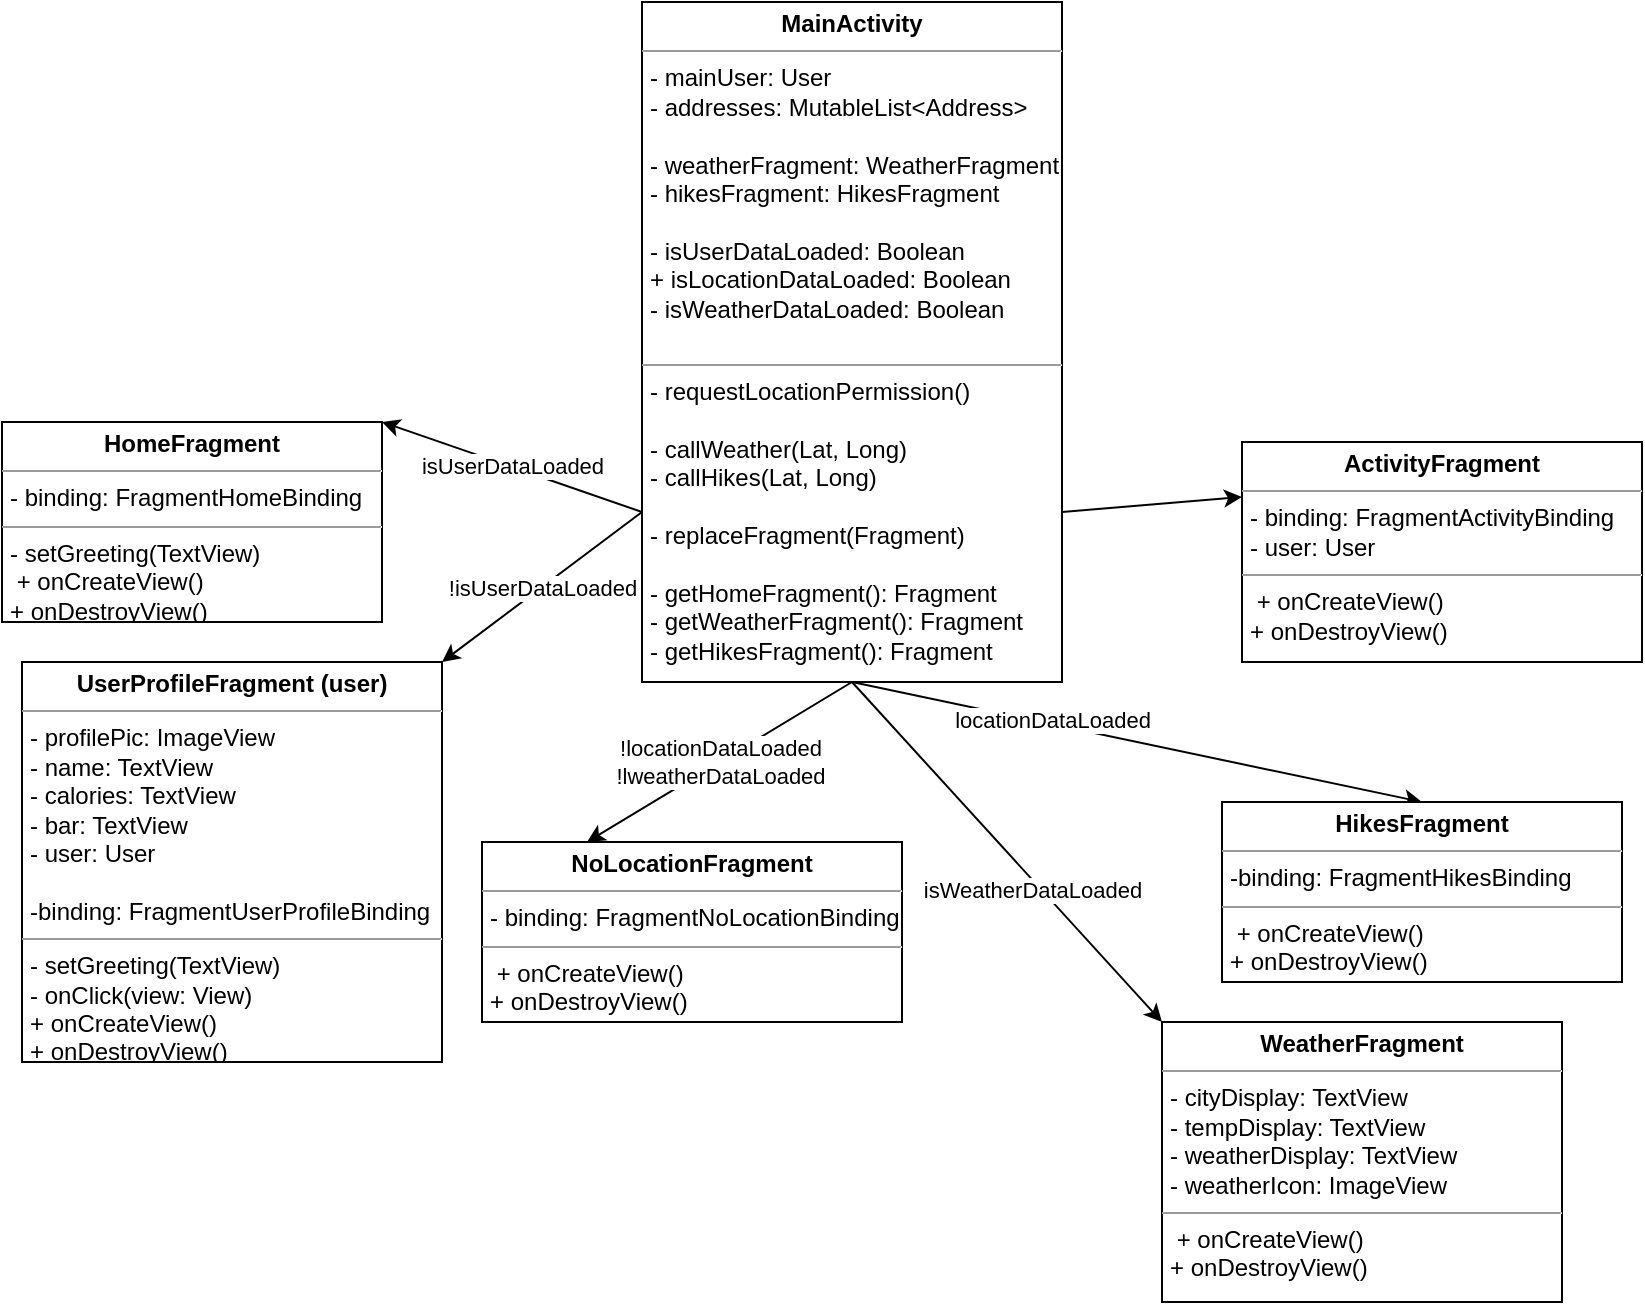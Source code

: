 <mxfile version="20.3.3" type="github">
  <diagram id="ZmJ0f89KbAj8Ep5K7tL8" name="Page-1">
    <mxGraphModel dx="1412" dy="853" grid="1" gridSize="10" guides="1" tooltips="1" connect="1" arrows="1" fold="1" page="1" pageScale="1" pageWidth="850" pageHeight="1100" math="0" shadow="0">
      <root>
        <mxCell id="0" />
        <mxCell id="1" parent="0" />
        <mxCell id="kw2KHlfr3yPHexrfWy-r-6" value="!isUserDataLoaded" style="edgeStyle=none;rounded=0;orthogonalLoop=1;jettySize=auto;html=1;exitX=0;exitY=0.75;exitDx=0;exitDy=0;entryX=1;entryY=0;entryDx=0;entryDy=0;" edge="1" parent="1" source="kw2KHlfr3yPHexrfWy-r-1" target="kw2KHlfr3yPHexrfWy-r-3">
          <mxGeometry relative="1" as="geometry" />
        </mxCell>
        <mxCell id="kw2KHlfr3yPHexrfWy-r-7" value="isUserDataLoaded" style="edgeStyle=none;rounded=0;orthogonalLoop=1;jettySize=auto;html=1;exitX=0;exitY=0.75;exitDx=0;exitDy=0;entryX=1;entryY=0;entryDx=0;entryDy=0;" edge="1" parent="1" source="kw2KHlfr3yPHexrfWy-r-1" target="kw2KHlfr3yPHexrfWy-r-2">
          <mxGeometry relative="1" as="geometry" />
        </mxCell>
        <mxCell id="kw2KHlfr3yPHexrfWy-r-11" value="!locationDataLoaded&lt;br&gt;!lweatherDataLoaded" style="rounded=0;orthogonalLoop=1;jettySize=auto;html=1;exitX=0.5;exitY=1;exitDx=0;exitDy=0;entryX=0.25;entryY=0;entryDx=0;entryDy=0;" edge="1" parent="1" source="kw2KHlfr3yPHexrfWy-r-1" target="kw2KHlfr3yPHexrfWy-r-9">
          <mxGeometry relative="1" as="geometry" />
        </mxCell>
        <mxCell id="kw2KHlfr3yPHexrfWy-r-12" style="edgeStyle=none;rounded=0;orthogonalLoop=1;jettySize=auto;html=1;exitX=0.5;exitY=1;exitDx=0;exitDy=0;entryX=0.5;entryY=0;entryDx=0;entryDy=0;" edge="1" parent="1" source="kw2KHlfr3yPHexrfWy-r-1" target="kw2KHlfr3yPHexrfWy-r-8">
          <mxGeometry relative="1" as="geometry" />
        </mxCell>
        <mxCell id="kw2KHlfr3yPHexrfWy-r-13" value="locationDataLoaded" style="edgeLabel;html=1;align=center;verticalAlign=middle;resizable=0;points=[];" vertex="1" connectable="0" parent="kw2KHlfr3yPHexrfWy-r-12">
          <mxGeometry x="-0.302" y="2" relative="1" as="geometry">
            <mxPoint as="offset" />
          </mxGeometry>
        </mxCell>
        <mxCell id="kw2KHlfr3yPHexrfWy-r-17" style="edgeStyle=none;rounded=0;orthogonalLoop=1;jettySize=auto;html=1;exitX=0.5;exitY=1;exitDx=0;exitDy=0;entryX=0;entryY=0;entryDx=0;entryDy=0;" edge="1" parent="1" source="kw2KHlfr3yPHexrfWy-r-1" target="kw2KHlfr3yPHexrfWy-r-16">
          <mxGeometry relative="1" as="geometry" />
        </mxCell>
        <mxCell id="kw2KHlfr3yPHexrfWy-r-18" value="isWeatherDataLoaded" style="edgeLabel;html=1;align=center;verticalAlign=middle;resizable=0;points=[];" vertex="1" connectable="0" parent="kw2KHlfr3yPHexrfWy-r-17">
          <mxGeometry x="0.189" y="-4" relative="1" as="geometry">
            <mxPoint as="offset" />
          </mxGeometry>
        </mxCell>
        <mxCell id="kw2KHlfr3yPHexrfWy-r-20" style="edgeStyle=none;rounded=0;orthogonalLoop=1;jettySize=auto;html=1;exitX=1;exitY=0.75;exitDx=0;exitDy=0;entryX=0;entryY=0.25;entryDx=0;entryDy=0;" edge="1" parent="1" source="kw2KHlfr3yPHexrfWy-r-1" target="kw2KHlfr3yPHexrfWy-r-19">
          <mxGeometry relative="1" as="geometry" />
        </mxCell>
        <mxCell id="kw2KHlfr3yPHexrfWy-r-1" value="&lt;p style=&quot;margin:0px;margin-top:4px;text-align:center;&quot;&gt;&lt;b&gt;MainActivity&lt;/b&gt;&lt;/p&gt;&lt;hr size=&quot;1&quot;&gt;&lt;p style=&quot;margin:0px;margin-left:4px;&quot;&gt;- mainUser: User&lt;/p&gt;&lt;p style=&quot;margin:0px;margin-left:4px;&quot;&gt;- addresses: MutableList&amp;lt;Address&amp;gt;&lt;/p&gt;&lt;p style=&quot;margin:0px;margin-left:4px;&quot;&gt;&lt;br&gt;&lt;/p&gt;&lt;p style=&quot;margin:0px;margin-left:4px;&quot;&gt;- weatherFragment: WeatherFragment&lt;/p&gt;&lt;p style=&quot;margin:0px;margin-left:4px;&quot;&gt;- hikesFragment: HikesFragment&lt;/p&gt;&lt;p style=&quot;margin:0px;margin-left:4px;&quot;&gt;&lt;br&gt;&lt;/p&gt;&lt;p style=&quot;margin:0px;margin-left:4px;&quot;&gt;- isUserDataLoaded: Boolean&lt;br&gt;&lt;/p&gt;&lt;p style=&quot;margin: 0px 0px 0px 4px;&quot;&gt;+ isLocationDataLoaded: Boolean&lt;br&gt;&lt;/p&gt;&lt;p style=&quot;margin: 0px 0px 0px 4px;&quot;&gt;- isWeatherDataLoaded: Boolean&lt;/p&gt;&lt;div&gt;&lt;br&gt;&lt;/div&gt;&lt;hr size=&quot;1&quot;&gt;&lt;p style=&quot;margin:0px;margin-left:4px;&quot;&gt;- requestLocationPermission()&lt;/p&gt;&lt;p style=&quot;margin:0px;margin-left:4px;&quot;&gt;&lt;br&gt;&lt;/p&gt;&lt;p style=&quot;margin:0px;margin-left:4px;&quot;&gt;- callWeather(Lat, Long)&lt;/p&gt;&lt;p style=&quot;margin:0px;margin-left:4px;&quot;&gt;- callHikes(Lat, Long)&lt;/p&gt;&lt;p style=&quot;margin:0px;margin-left:4px;&quot;&gt;&lt;br&gt;&lt;/p&gt;&lt;p style=&quot;margin:0px;margin-left:4px;&quot;&gt;- replaceFragment(Fragment)&lt;/p&gt;&lt;p style=&quot;margin:0px;margin-left:4px;&quot;&gt;&lt;br&gt;&lt;/p&gt;&lt;p style=&quot;margin: 0px 0px 0px 4px;&quot;&gt;- getHomeFragment(): Fragment&lt;/p&gt;&lt;p style=&quot;margin:0px;margin-left:4px;&quot;&gt;- getWeatherFragment(): Fragment&lt;/p&gt;&lt;p style=&quot;margin:0px;margin-left:4px;&quot;&gt;- getHikesFragment(): Fragment&lt;/p&gt;" style="verticalAlign=top;align=left;overflow=fill;fontSize=12;fontFamily=Helvetica;html=1;" vertex="1" parent="1">
          <mxGeometry x="340" y="200" width="210" height="340" as="geometry" />
        </mxCell>
        <mxCell id="kw2KHlfr3yPHexrfWy-r-2" value="&lt;p style=&quot;margin:0px;margin-top:4px;text-align:center;&quot;&gt;&lt;b&gt;HomeFragment&lt;/b&gt;&lt;/p&gt;&lt;hr size=&quot;1&quot;&gt;&lt;p style=&quot;margin:0px;margin-left:4px;&quot;&gt;- binding: FragmentHomeBinding&lt;/p&gt;&lt;hr size=&quot;1&quot;&gt;&lt;p style=&quot;margin:0px;margin-left:4px;&quot;&gt;- setGreeting(TextView)&lt;br&gt;&lt;/p&gt;&lt;p style=&quot;margin: 0px 0px 0px 4px;&quot;&gt;&amp;nbsp;+ onCreateView()&lt;/p&gt;&lt;p style=&quot;margin: 0px 0px 0px 4px;&quot;&gt;+ onDestroyView()&lt;/p&gt;" style="verticalAlign=top;align=left;overflow=fill;fontSize=12;fontFamily=Helvetica;html=1;" vertex="1" parent="1">
          <mxGeometry x="20" y="410" width="190" height="100" as="geometry" />
        </mxCell>
        <mxCell id="kw2KHlfr3yPHexrfWy-r-3" value="&lt;p style=&quot;margin:0px;margin-top:4px;text-align:center;&quot;&gt;&lt;b&gt;UserProfileFragment (user)&lt;/b&gt;&lt;/p&gt;&lt;hr size=&quot;1&quot;&gt;&lt;p style=&quot;margin:0px;margin-left:4px;&quot;&gt;- profilePic: ImageView&lt;/p&gt;&lt;p style=&quot;margin:0px;margin-left:4px;&quot;&gt;- name: TextView&lt;/p&gt;&lt;p style=&quot;margin:0px;margin-left:4px;&quot;&gt;- calories: TextView&lt;/p&gt;&lt;p style=&quot;margin:0px;margin-left:4px;&quot;&gt;- bar: TextView&lt;/p&gt;&lt;p style=&quot;margin:0px;margin-left:4px;&quot;&gt;- user: User&lt;/p&gt;&lt;p style=&quot;margin:0px;margin-left:4px;&quot;&gt;&lt;br&gt;&lt;/p&gt;&lt;p style=&quot;margin:0px;margin-left:4px;&quot;&gt;-binding: FragmentUserProfileBinding&lt;/p&gt;&lt;hr size=&quot;1&quot;&gt;&lt;p style=&quot;margin:0px;margin-left:4px;&quot;&gt;- setGreeting(TextView)&lt;br&gt;&lt;/p&gt;&lt;p style=&quot;margin:0px;margin-left:4px;&quot;&gt;- onClick(view: View)&lt;/p&gt;&lt;p style=&quot;margin: 0px 0px 0px 4px;&quot;&gt;+ onCreateView()&lt;/p&gt;&lt;p style=&quot;margin: 0px 0px 0px 4px;&quot;&gt;+ onDestroyView()&lt;/p&gt;" style="verticalAlign=top;align=left;overflow=fill;fontSize=12;fontFamily=Helvetica;html=1;" vertex="1" parent="1">
          <mxGeometry x="30" y="530" width="210" height="200" as="geometry" />
        </mxCell>
        <mxCell id="kw2KHlfr3yPHexrfWy-r-8" value="&lt;p style=&quot;margin:0px;margin-top:4px;text-align:center;&quot;&gt;&lt;b&gt;HikesFragment&lt;/b&gt;&lt;/p&gt;&lt;hr size=&quot;1&quot;&gt;&lt;p style=&quot;margin:0px;margin-left:4px;&quot;&gt;-binding: FragmentHikesBinding&lt;br&gt;&lt;/p&gt;&lt;hr size=&quot;1&quot;&gt;&lt;p style=&quot;margin: 0px 0px 0px 4px;&quot;&gt;&amp;nbsp;+ onCreateView()&lt;/p&gt;&lt;p style=&quot;margin: 0px 0px 0px 4px;&quot;&gt;+ onDestroyView()&lt;/p&gt;" style="verticalAlign=top;align=left;overflow=fill;fontSize=12;fontFamily=Helvetica;html=1;" vertex="1" parent="1">
          <mxGeometry x="630" y="600" width="200" height="90" as="geometry" />
        </mxCell>
        <mxCell id="kw2KHlfr3yPHexrfWy-r-9" value="&lt;p style=&quot;margin:0px;margin-top:4px;text-align:center;&quot;&gt;&lt;b&gt;NoLocationFragment&lt;/b&gt;&lt;/p&gt;&lt;hr size=&quot;1&quot;&gt;&lt;p style=&quot;margin:0px;margin-left:4px;&quot;&gt;- binding: FragmentNoLocationBinding&lt;/p&gt;&lt;hr size=&quot;1&quot;&gt;&lt;p style=&quot;margin: 0px 0px 0px 4px;&quot;&gt;&amp;nbsp;+ onCreateView()&lt;/p&gt;&lt;p style=&quot;margin: 0px 0px 0px 4px;&quot;&gt;+ onDestroyView()&lt;/p&gt;" style="verticalAlign=top;align=left;overflow=fill;fontSize=12;fontFamily=Helvetica;html=1;" vertex="1" parent="1">
          <mxGeometry x="260" y="620" width="210" height="90" as="geometry" />
        </mxCell>
        <mxCell id="kw2KHlfr3yPHexrfWy-r-16" value="&lt;p style=&quot;margin:0px;margin-top:4px;text-align:center;&quot;&gt;&lt;b&gt;WeatherFragment&lt;/b&gt;&lt;/p&gt;&lt;hr size=&quot;1&quot;&gt;&lt;p style=&quot;margin:0px;margin-left:4px;&quot;&gt;- cityDisplay: TextView&lt;br&gt;&lt;/p&gt;&lt;p style=&quot;margin:0px;margin-left:4px;&quot;&gt;- tempDisplay: TextView&lt;/p&gt;&lt;p style=&quot;margin:0px;margin-left:4px;&quot;&gt;- weatherDisplay: TextView&lt;/p&gt;&lt;p style=&quot;margin:0px;margin-left:4px;&quot;&gt;- weatherIcon: ImageView&lt;/p&gt;&lt;hr size=&quot;1&quot;&gt;&lt;p style=&quot;margin:0px;margin-left:4px;&quot;&gt;&amp;nbsp;+ onCreateView()&lt;/p&gt;&lt;p style=&quot;margin:0px;margin-left:4px;&quot;&gt;+ onDestroyView()&lt;/p&gt;" style="verticalAlign=top;align=left;overflow=fill;fontSize=12;fontFamily=Helvetica;html=1;" vertex="1" parent="1">
          <mxGeometry x="600" y="710" width="200" height="140" as="geometry" />
        </mxCell>
        <mxCell id="kw2KHlfr3yPHexrfWy-r-19" value="&lt;p style=&quot;margin:0px;margin-top:4px;text-align:center;&quot;&gt;&lt;b&gt;ActivityFragment&lt;/b&gt;&lt;/p&gt;&lt;hr size=&quot;1&quot;&gt;&lt;p style=&quot;margin:0px;margin-left:4px;&quot;&gt;- binding: FragmentActivityBinding&lt;/p&gt;&lt;p style=&quot;margin:0px;margin-left:4px;&quot;&gt;- user: User&lt;/p&gt;&lt;hr size=&quot;1&quot;&gt;&lt;p style=&quot;margin:0px;margin-left:4px;&quot;&gt;&amp;nbsp;+ onCreateView()&lt;/p&gt;&lt;p style=&quot;margin:0px;margin-left:4px;&quot;&gt;+ onDestroyView()&lt;/p&gt;" style="verticalAlign=top;align=left;overflow=fill;fontSize=12;fontFamily=Helvetica;html=1;" vertex="1" parent="1">
          <mxGeometry x="640" y="420" width="200" height="110" as="geometry" />
        </mxCell>
      </root>
    </mxGraphModel>
  </diagram>
</mxfile>
